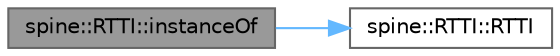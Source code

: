 digraph "spine::RTTI::instanceOf"
{
 // LATEX_PDF_SIZE
  bgcolor="transparent";
  edge [fontname=Helvetica,fontsize=10,labelfontname=Helvetica,labelfontsize=10];
  node [fontname=Helvetica,fontsize=10,shape=box,height=0.2,width=0.4];
  rankdir="LR";
  Node1 [id="Node000001",label="spine::RTTI::instanceOf",height=0.2,width=0.4,color="gray40", fillcolor="grey60", style="filled", fontcolor="black",tooltip=" "];
  Node1 -> Node2 [id="edge1_Node000001_Node000002",color="steelblue1",style="solid",tooltip=" "];
  Node2 [id="Node000002",label="spine::RTTI::RTTI",height=0.2,width=0.4,color="grey40", fillcolor="white", style="filled",URL="$classspine_1_1_r_t_t_i.html#ae53fdf2717c3fc501bc1e931a1561dae",tooltip=" "];
}
